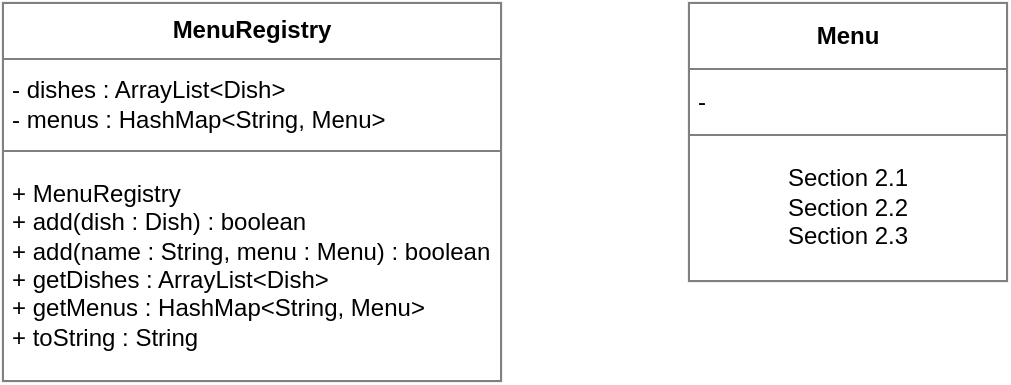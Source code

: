 <mxfile version="13.6.5">
    <diagram id="uIf_JoW2IaFRgngMexGj" name="Page-1">
        <mxGraphModel dx="916" dy="582" grid="0" gridSize="10" guides="1" tooltips="1" connect="1" arrows="1" fold="1" page="1" pageScale="1" pageWidth="827" pageHeight="1169" math="0" shadow="0">
            <root>
                <mxCell id="0"/>
                <mxCell id="1" parent="0"/>
                <mxCell id="2" value="&lt;table border=&quot;1&quot; width=&quot;100%&quot; cellpadding=&quot;4&quot; style=&quot;width: 100% ; height: 100% ; border-collapse: collapse&quot;&gt;&lt;tbody&gt;&lt;tr&gt;&lt;th style=&quot;text-align: center&quot;&gt;MenuRegistry&lt;/th&gt;&lt;/tr&gt;&lt;tr&gt;&lt;td&gt;- dishes : ArrayList&amp;lt;Dish&amp;gt;&lt;br&gt;- menus : HashMap&amp;lt;String, Menu&amp;gt;&lt;/td&gt;&lt;/tr&gt;&lt;tr&gt;&lt;td&gt;+ MenuRegistry&lt;br&gt;+ add(dish : Dish) : boolean&lt;br&gt;+ add(name : String, menu : Menu) : boolean&lt;br&gt;+ getDishes : ArrayList&amp;lt;Dish&amp;gt;&lt;br&gt;+ getMenus : HashMap&amp;lt;String, Menu&amp;gt;&lt;br&gt;+ toString : String&lt;/td&gt;&lt;/tr&gt;&lt;/tbody&gt;&lt;/table&gt;" style="text;html=1;fillColor=none;overflow=fill;strokeColor=#f0f0f0;align=left;" vertex="1" parent="1">
                    <mxGeometry x="23" y="23" width="250" height="190" as="geometry"/>
                </mxCell>
                <mxCell id="3" value="&lt;table border=&quot;1&quot; width=&quot;100%&quot; cellpadding=&quot;4&quot; style=&quot;width: 100% ; height: 100% ; border-collapse: collapse&quot;&gt;&lt;tbody&gt;&lt;tr&gt;&lt;th align=&quot;center&quot;&gt;Menu&lt;/th&gt;&lt;/tr&gt;&lt;tr&gt;&lt;td&gt;-&lt;/td&gt;&lt;/tr&gt;&lt;tr&gt;&lt;td align=&quot;center&quot;&gt;Section 2.1&lt;br&gt;Section 2.2&lt;br&gt;Section 2.3&lt;/td&gt;&lt;/tr&gt;&lt;/tbody&gt;&lt;/table&gt;" style="text;html=1;fillColor=none;overflow=fill;strokeColor=#f0f0f0;" vertex="1" parent="1">
                    <mxGeometry x="366" y="23" width="160" height="140" as="geometry"/>
                </mxCell>
            </root>
        </mxGraphModel>
    </diagram>
</mxfile>